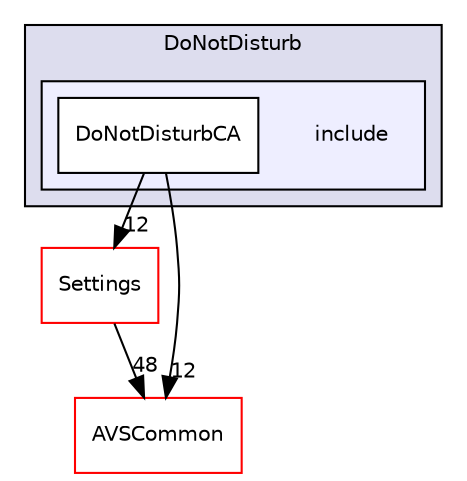 digraph "/workplace/avs-device-sdk/CapabilityAgents/DoNotDisturb/include" {
  compound=true
  node [ fontsize="10", fontname="Helvetica"];
  edge [ labelfontsize="10", labelfontname="Helvetica"];
  subgraph clusterdir_dd92015ab12b9b588cab78f10309c27c {
    graph [ bgcolor="#ddddee", pencolor="black", label="DoNotDisturb" fontname="Helvetica", fontsize="10", URL="dir_dd92015ab12b9b588cab78f10309c27c.html"]
  subgraph clusterdir_e0ed9f524f2b6b9372683a368c6b20a1 {
    graph [ bgcolor="#eeeeff", pencolor="black", label="" URL="dir_e0ed9f524f2b6b9372683a368c6b20a1.html"];
    dir_e0ed9f524f2b6b9372683a368c6b20a1 [shape=plaintext label="include"];
    dir_4f1b2970ab3630eae76e35301d90ce21 [shape=box label="DoNotDisturbCA" color="black" fillcolor="white" style="filled" URL="dir_4f1b2970ab3630eae76e35301d90ce21.html"];
  }
  }
  dir_8ae0dd75af039a94f4269584fb8eef13 [shape=box label="Settings" fillcolor="white" style="filled" color="red" URL="dir_8ae0dd75af039a94f4269584fb8eef13.html"];
  dir_13e65effb2bde530b17b3d5eefcd0266 [shape=box label="AVSCommon" fillcolor="white" style="filled" color="red" URL="dir_13e65effb2bde530b17b3d5eefcd0266.html"];
  dir_4f1b2970ab3630eae76e35301d90ce21->dir_8ae0dd75af039a94f4269584fb8eef13 [headlabel="12", labeldistance=1.5 headhref="dir_000162_000283.html"];
  dir_4f1b2970ab3630eae76e35301d90ce21->dir_13e65effb2bde530b17b3d5eefcd0266 [headlabel="12", labeldistance=1.5 headhref="dir_000162_000015.html"];
  dir_8ae0dd75af039a94f4269584fb8eef13->dir_13e65effb2bde530b17b3d5eefcd0266 [headlabel="48", labeldistance=1.5 headhref="dir_000283_000015.html"];
}
